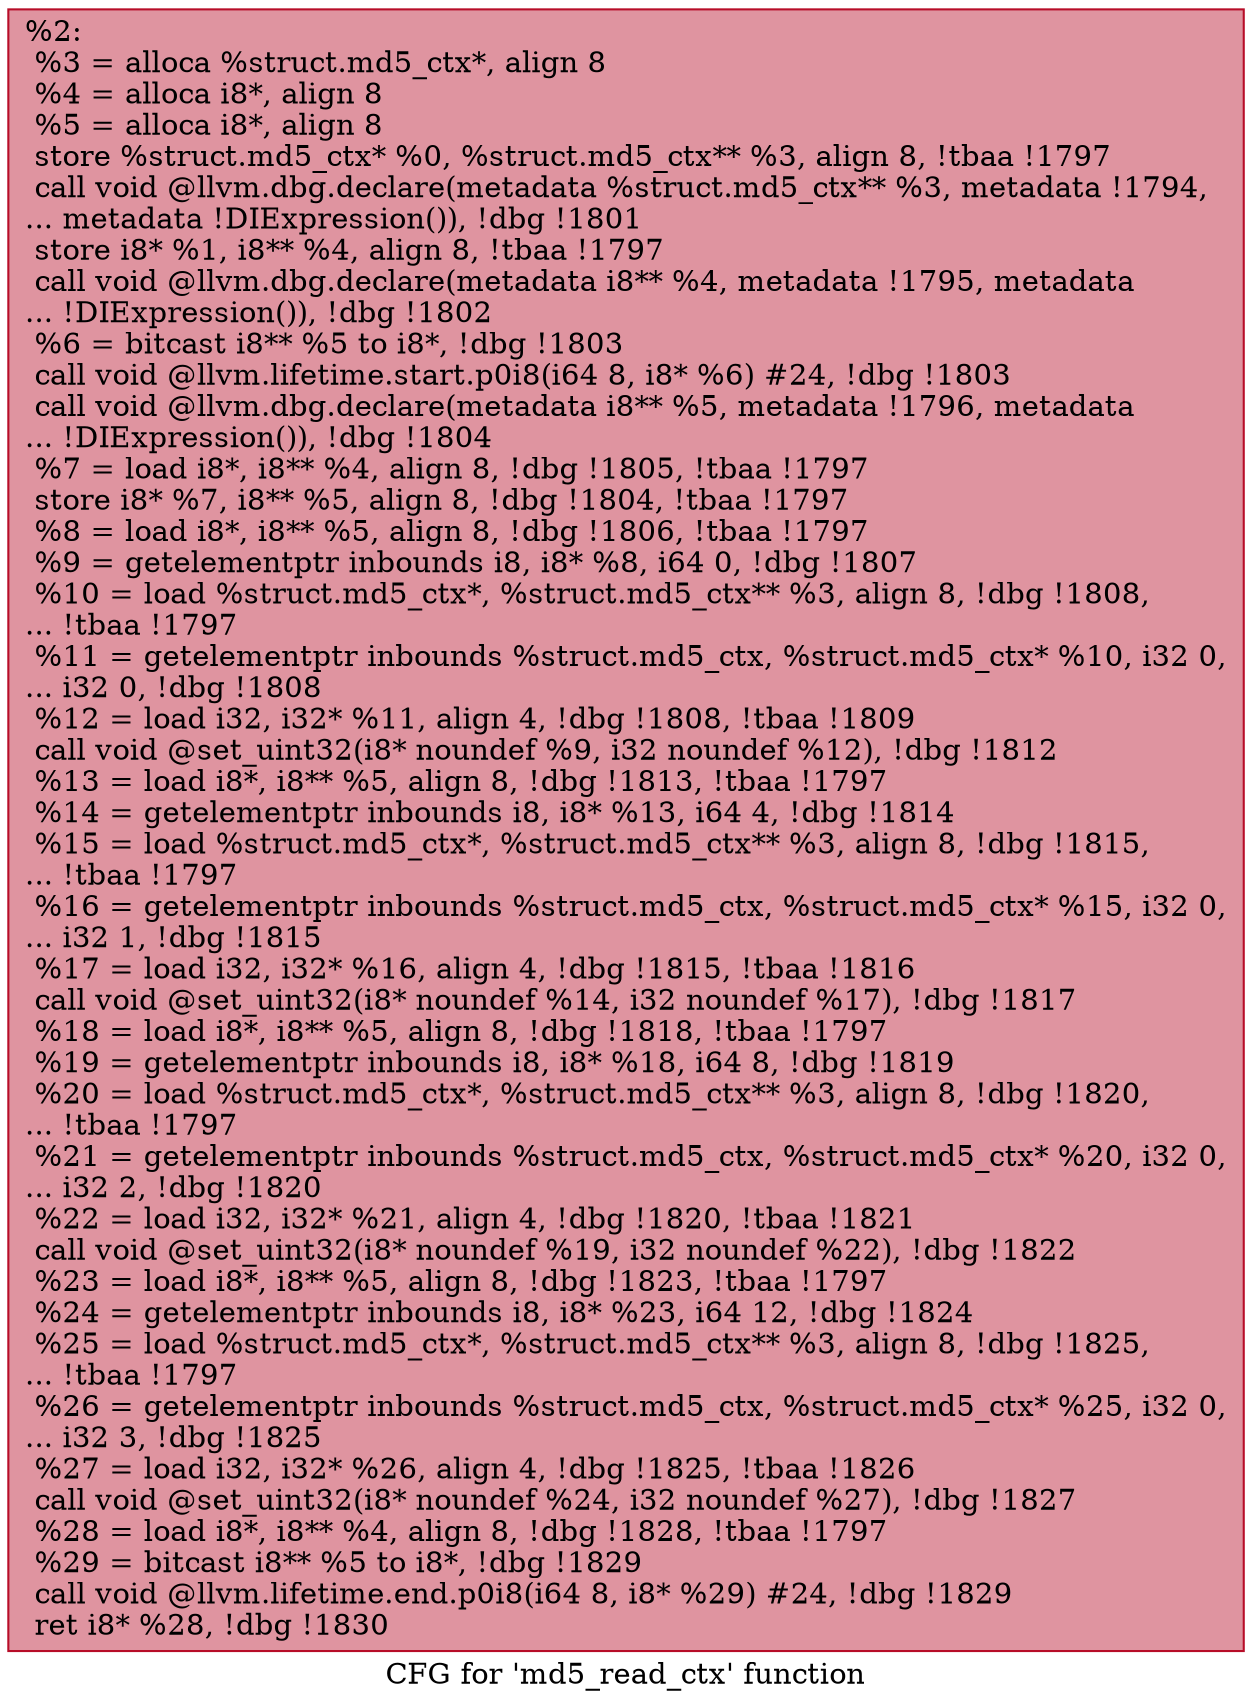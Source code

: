 digraph "CFG for 'md5_read_ctx' function" {
	label="CFG for 'md5_read_ctx' function";

	Node0x22244e0 [shape=record,color="#b70d28ff", style=filled, fillcolor="#b70d2870",label="{%2:\l  %3 = alloca %struct.md5_ctx*, align 8\l  %4 = alloca i8*, align 8\l  %5 = alloca i8*, align 8\l  store %struct.md5_ctx* %0, %struct.md5_ctx** %3, align 8, !tbaa !1797\l  call void @llvm.dbg.declare(metadata %struct.md5_ctx** %3, metadata !1794,\l... metadata !DIExpression()), !dbg !1801\l  store i8* %1, i8** %4, align 8, !tbaa !1797\l  call void @llvm.dbg.declare(metadata i8** %4, metadata !1795, metadata\l... !DIExpression()), !dbg !1802\l  %6 = bitcast i8** %5 to i8*, !dbg !1803\l  call void @llvm.lifetime.start.p0i8(i64 8, i8* %6) #24, !dbg !1803\l  call void @llvm.dbg.declare(metadata i8** %5, metadata !1796, metadata\l... !DIExpression()), !dbg !1804\l  %7 = load i8*, i8** %4, align 8, !dbg !1805, !tbaa !1797\l  store i8* %7, i8** %5, align 8, !dbg !1804, !tbaa !1797\l  %8 = load i8*, i8** %5, align 8, !dbg !1806, !tbaa !1797\l  %9 = getelementptr inbounds i8, i8* %8, i64 0, !dbg !1807\l  %10 = load %struct.md5_ctx*, %struct.md5_ctx** %3, align 8, !dbg !1808,\l... !tbaa !1797\l  %11 = getelementptr inbounds %struct.md5_ctx, %struct.md5_ctx* %10, i32 0,\l... i32 0, !dbg !1808\l  %12 = load i32, i32* %11, align 4, !dbg !1808, !tbaa !1809\l  call void @set_uint32(i8* noundef %9, i32 noundef %12), !dbg !1812\l  %13 = load i8*, i8** %5, align 8, !dbg !1813, !tbaa !1797\l  %14 = getelementptr inbounds i8, i8* %13, i64 4, !dbg !1814\l  %15 = load %struct.md5_ctx*, %struct.md5_ctx** %3, align 8, !dbg !1815,\l... !tbaa !1797\l  %16 = getelementptr inbounds %struct.md5_ctx, %struct.md5_ctx* %15, i32 0,\l... i32 1, !dbg !1815\l  %17 = load i32, i32* %16, align 4, !dbg !1815, !tbaa !1816\l  call void @set_uint32(i8* noundef %14, i32 noundef %17), !dbg !1817\l  %18 = load i8*, i8** %5, align 8, !dbg !1818, !tbaa !1797\l  %19 = getelementptr inbounds i8, i8* %18, i64 8, !dbg !1819\l  %20 = load %struct.md5_ctx*, %struct.md5_ctx** %3, align 8, !dbg !1820,\l... !tbaa !1797\l  %21 = getelementptr inbounds %struct.md5_ctx, %struct.md5_ctx* %20, i32 0,\l... i32 2, !dbg !1820\l  %22 = load i32, i32* %21, align 4, !dbg !1820, !tbaa !1821\l  call void @set_uint32(i8* noundef %19, i32 noundef %22), !dbg !1822\l  %23 = load i8*, i8** %5, align 8, !dbg !1823, !tbaa !1797\l  %24 = getelementptr inbounds i8, i8* %23, i64 12, !dbg !1824\l  %25 = load %struct.md5_ctx*, %struct.md5_ctx** %3, align 8, !dbg !1825,\l... !tbaa !1797\l  %26 = getelementptr inbounds %struct.md5_ctx, %struct.md5_ctx* %25, i32 0,\l... i32 3, !dbg !1825\l  %27 = load i32, i32* %26, align 4, !dbg !1825, !tbaa !1826\l  call void @set_uint32(i8* noundef %24, i32 noundef %27), !dbg !1827\l  %28 = load i8*, i8** %4, align 8, !dbg !1828, !tbaa !1797\l  %29 = bitcast i8** %5 to i8*, !dbg !1829\l  call void @llvm.lifetime.end.p0i8(i64 8, i8* %29) #24, !dbg !1829\l  ret i8* %28, !dbg !1830\l}"];
}
